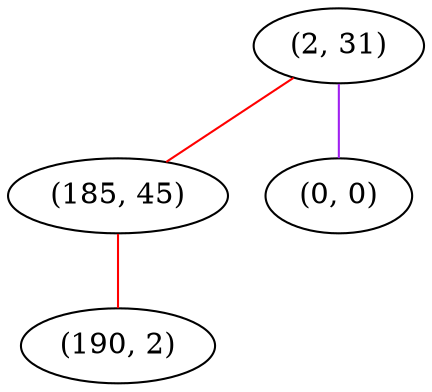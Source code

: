 graph "" {
"(2, 31)";
"(185, 45)";
"(190, 2)";
"(0, 0)";
"(2, 31)" -- "(185, 45)"  [color=red, key=0, weight=1];
"(2, 31)" -- "(0, 0)"  [color=purple, key=0, weight=4];
"(185, 45)" -- "(190, 2)"  [color=red, key=0, weight=1];
}
